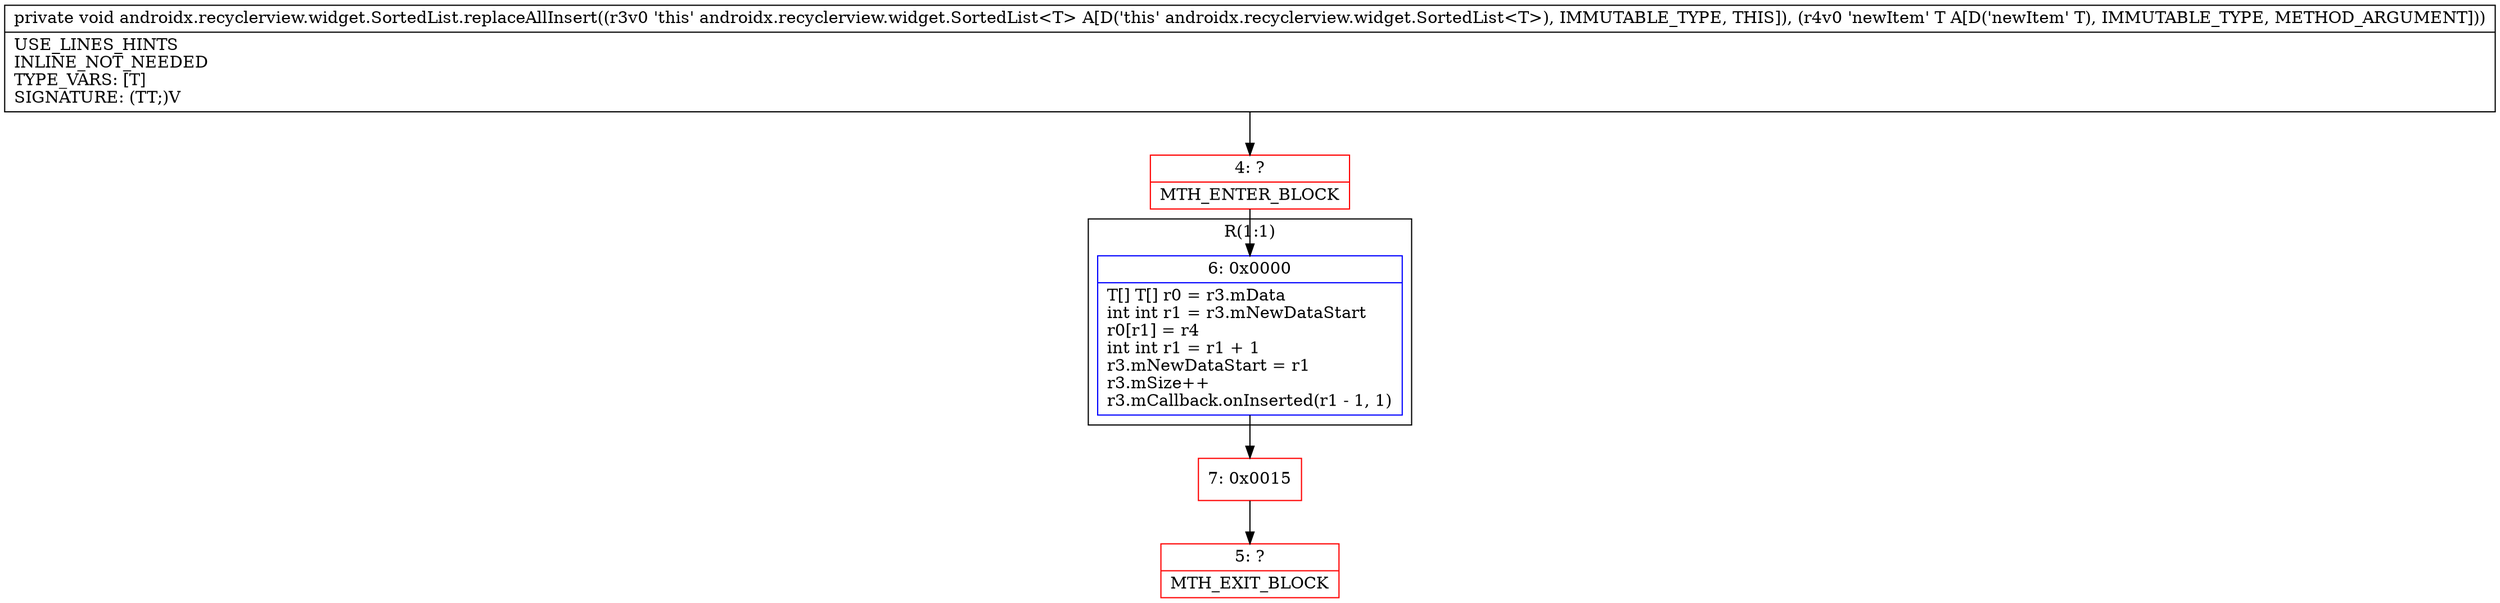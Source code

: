 digraph "CFG forandroidx.recyclerview.widget.SortedList.replaceAllInsert(Ljava\/lang\/Object;)V" {
subgraph cluster_Region_1404992910 {
label = "R(1:1)";
node [shape=record,color=blue];
Node_6 [shape=record,label="{6\:\ 0x0000|T[] T[] r0 = r3.mData\lint int r1 = r3.mNewDataStart\lr0[r1] = r4\lint int r1 = r1 + 1\lr3.mNewDataStart = r1\lr3.mSize++\lr3.mCallback.onInserted(r1 \- 1, 1)\l}"];
}
Node_4 [shape=record,color=red,label="{4\:\ ?|MTH_ENTER_BLOCK\l}"];
Node_7 [shape=record,color=red,label="{7\:\ 0x0015}"];
Node_5 [shape=record,color=red,label="{5\:\ ?|MTH_EXIT_BLOCK\l}"];
MethodNode[shape=record,label="{private void androidx.recyclerview.widget.SortedList.replaceAllInsert((r3v0 'this' androidx.recyclerview.widget.SortedList\<T\> A[D('this' androidx.recyclerview.widget.SortedList\<T\>), IMMUTABLE_TYPE, THIS]), (r4v0 'newItem' T A[D('newItem' T), IMMUTABLE_TYPE, METHOD_ARGUMENT]))  | USE_LINES_HINTS\lINLINE_NOT_NEEDED\lTYPE_VARS: [T]\lSIGNATURE: (TT;)V\l}"];
MethodNode -> Node_4;Node_6 -> Node_7;
Node_4 -> Node_6;
Node_7 -> Node_5;
}

